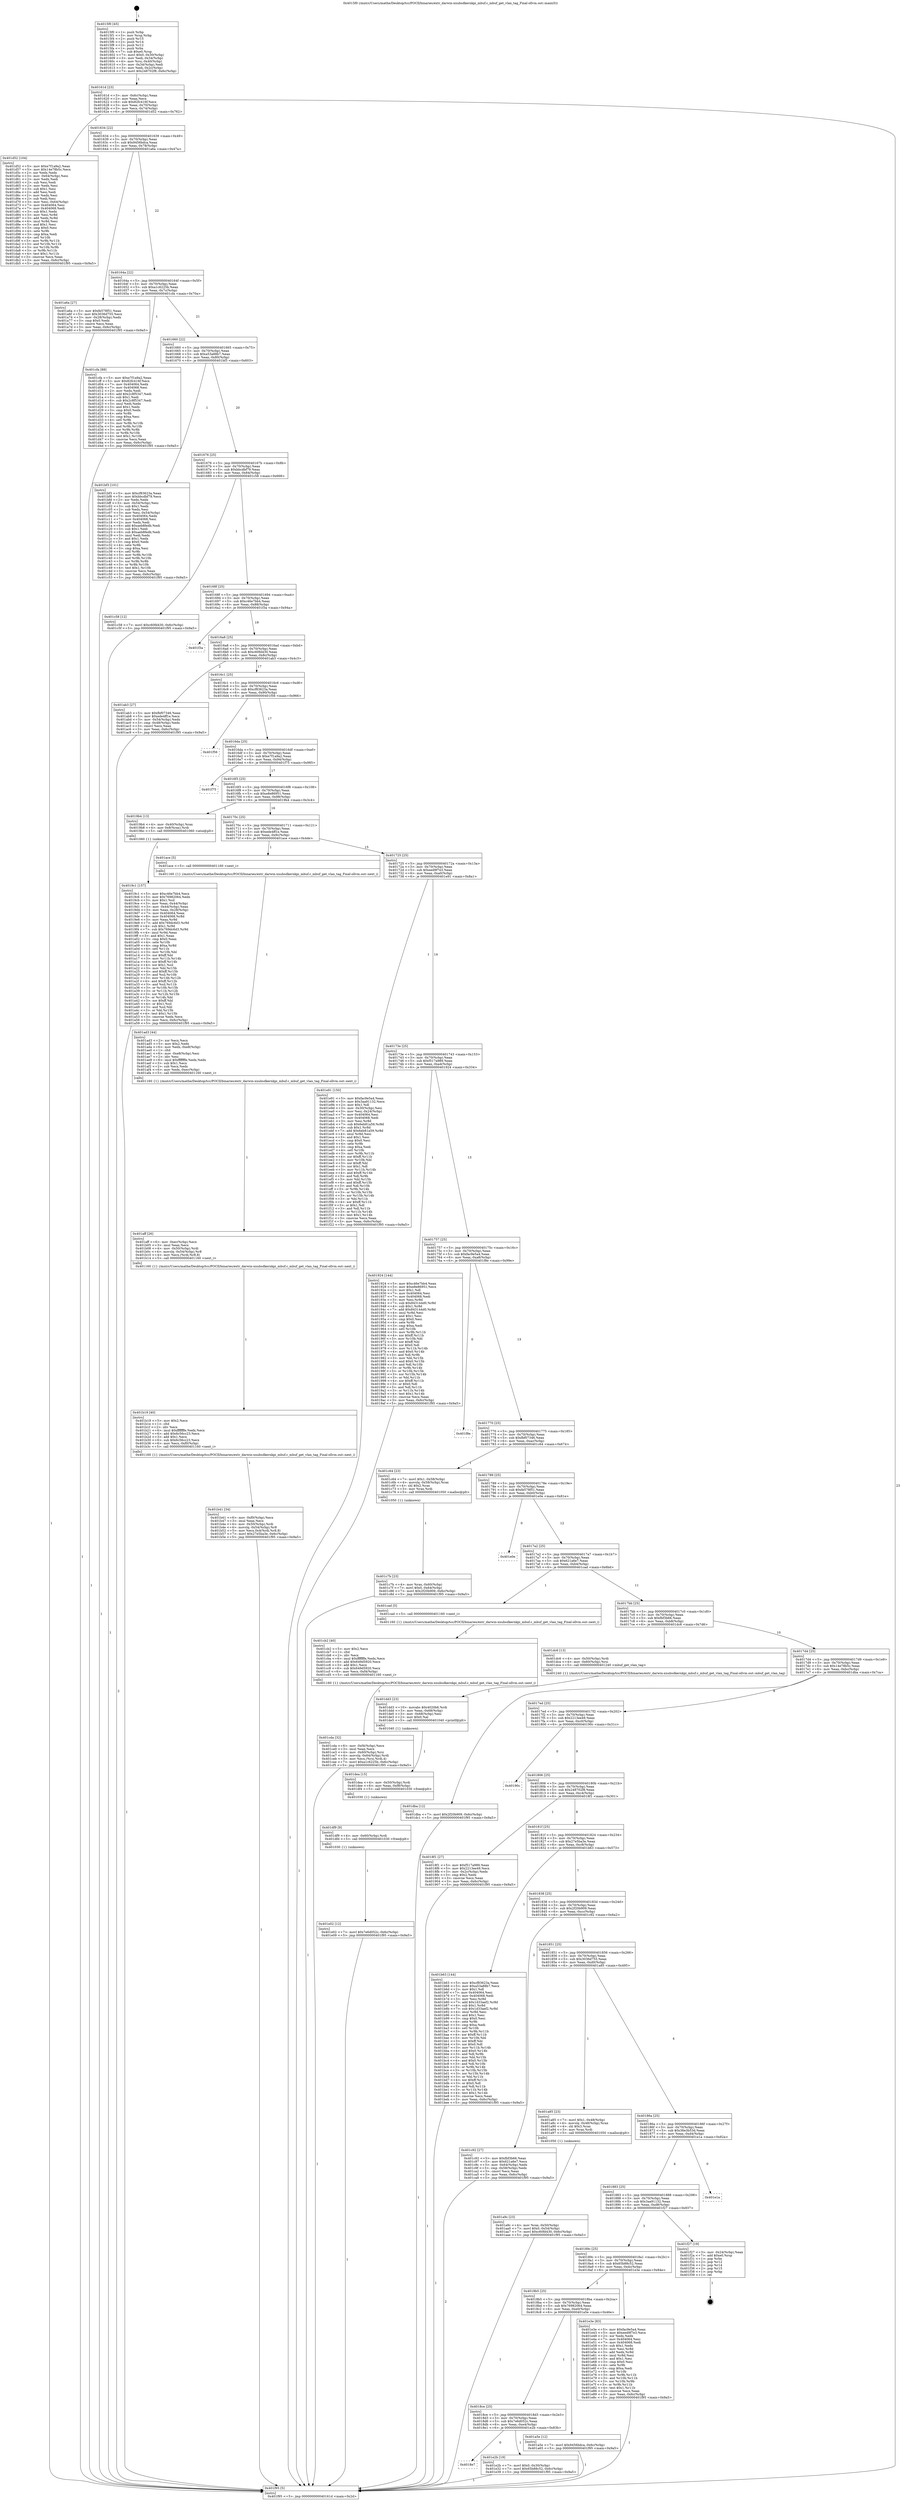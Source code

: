 digraph "0x4015f0" {
  label = "0x4015f0 (/mnt/c/Users/mathe/Desktop/tcc/POCII/binaries/extr_darwin-xnubsdkernkpi_mbuf.c_mbuf_get_vlan_tag_Final-ollvm.out::main(0))"
  labelloc = "t"
  node[shape=record]

  Entry [label="",width=0.3,height=0.3,shape=circle,fillcolor=black,style=filled]
  "0x40161d" [label="{
     0x40161d [23]\l
     | [instrs]\l
     &nbsp;&nbsp;0x40161d \<+3\>: mov -0x6c(%rbp),%eax\l
     &nbsp;&nbsp;0x401620 \<+2\>: mov %eax,%ecx\l
     &nbsp;&nbsp;0x401622 \<+6\>: sub $0x82fc416f,%ecx\l
     &nbsp;&nbsp;0x401628 \<+3\>: mov %eax,-0x70(%rbp)\l
     &nbsp;&nbsp;0x40162b \<+3\>: mov %ecx,-0x74(%rbp)\l
     &nbsp;&nbsp;0x40162e \<+6\>: je 0000000000401d52 \<main+0x762\>\l
  }"]
  "0x401d52" [label="{
     0x401d52 [104]\l
     | [instrs]\l
     &nbsp;&nbsp;0x401d52 \<+5\>: mov $0xe7f1a9a2,%eax\l
     &nbsp;&nbsp;0x401d57 \<+5\>: mov $0x14e78b5c,%ecx\l
     &nbsp;&nbsp;0x401d5c \<+2\>: xor %edx,%edx\l
     &nbsp;&nbsp;0x401d5e \<+3\>: mov -0x64(%rbp),%esi\l
     &nbsp;&nbsp;0x401d61 \<+2\>: mov %edx,%edi\l
     &nbsp;&nbsp;0x401d63 \<+2\>: sub %esi,%edi\l
     &nbsp;&nbsp;0x401d65 \<+2\>: mov %edx,%esi\l
     &nbsp;&nbsp;0x401d67 \<+3\>: sub $0x1,%esi\l
     &nbsp;&nbsp;0x401d6a \<+2\>: add %esi,%edi\l
     &nbsp;&nbsp;0x401d6c \<+2\>: mov %edx,%esi\l
     &nbsp;&nbsp;0x401d6e \<+2\>: sub %edi,%esi\l
     &nbsp;&nbsp;0x401d70 \<+3\>: mov %esi,-0x64(%rbp)\l
     &nbsp;&nbsp;0x401d73 \<+7\>: mov 0x404064,%esi\l
     &nbsp;&nbsp;0x401d7a \<+7\>: mov 0x404068,%edi\l
     &nbsp;&nbsp;0x401d81 \<+3\>: sub $0x1,%edx\l
     &nbsp;&nbsp;0x401d84 \<+3\>: mov %esi,%r8d\l
     &nbsp;&nbsp;0x401d87 \<+3\>: add %edx,%r8d\l
     &nbsp;&nbsp;0x401d8a \<+4\>: imul %r8d,%esi\l
     &nbsp;&nbsp;0x401d8e \<+3\>: and $0x1,%esi\l
     &nbsp;&nbsp;0x401d91 \<+3\>: cmp $0x0,%esi\l
     &nbsp;&nbsp;0x401d94 \<+4\>: sete %r9b\l
     &nbsp;&nbsp;0x401d98 \<+3\>: cmp $0xa,%edi\l
     &nbsp;&nbsp;0x401d9b \<+4\>: setl %r10b\l
     &nbsp;&nbsp;0x401d9f \<+3\>: mov %r9b,%r11b\l
     &nbsp;&nbsp;0x401da2 \<+3\>: and %r10b,%r11b\l
     &nbsp;&nbsp;0x401da5 \<+3\>: xor %r10b,%r9b\l
     &nbsp;&nbsp;0x401da8 \<+3\>: or %r9b,%r11b\l
     &nbsp;&nbsp;0x401dab \<+4\>: test $0x1,%r11b\l
     &nbsp;&nbsp;0x401daf \<+3\>: cmovne %ecx,%eax\l
     &nbsp;&nbsp;0x401db2 \<+3\>: mov %eax,-0x6c(%rbp)\l
     &nbsp;&nbsp;0x401db5 \<+5\>: jmp 0000000000401f95 \<main+0x9a5\>\l
  }"]
  "0x401634" [label="{
     0x401634 [22]\l
     | [instrs]\l
     &nbsp;&nbsp;0x401634 \<+5\>: jmp 0000000000401639 \<main+0x49\>\l
     &nbsp;&nbsp;0x401639 \<+3\>: mov -0x70(%rbp),%eax\l
     &nbsp;&nbsp;0x40163c \<+5\>: sub $0x9456bdca,%eax\l
     &nbsp;&nbsp;0x401641 \<+3\>: mov %eax,-0x78(%rbp)\l
     &nbsp;&nbsp;0x401644 \<+6\>: je 0000000000401a6a \<main+0x47a\>\l
  }"]
  Exit [label="",width=0.3,height=0.3,shape=circle,fillcolor=black,style=filled,peripheries=2]
  "0x401a6a" [label="{
     0x401a6a [27]\l
     | [instrs]\l
     &nbsp;&nbsp;0x401a6a \<+5\>: mov $0xfe578f51,%eax\l
     &nbsp;&nbsp;0x401a6f \<+5\>: mov $0x3036d755,%ecx\l
     &nbsp;&nbsp;0x401a74 \<+3\>: mov -0x28(%rbp),%edx\l
     &nbsp;&nbsp;0x401a77 \<+3\>: cmp $0x0,%edx\l
     &nbsp;&nbsp;0x401a7a \<+3\>: cmove %ecx,%eax\l
     &nbsp;&nbsp;0x401a7d \<+3\>: mov %eax,-0x6c(%rbp)\l
     &nbsp;&nbsp;0x401a80 \<+5\>: jmp 0000000000401f95 \<main+0x9a5\>\l
  }"]
  "0x40164a" [label="{
     0x40164a [22]\l
     | [instrs]\l
     &nbsp;&nbsp;0x40164a \<+5\>: jmp 000000000040164f \<main+0x5f\>\l
     &nbsp;&nbsp;0x40164f \<+3\>: mov -0x70(%rbp),%eax\l
     &nbsp;&nbsp;0x401652 \<+5\>: sub $0xa1c6225b,%eax\l
     &nbsp;&nbsp;0x401657 \<+3\>: mov %eax,-0x7c(%rbp)\l
     &nbsp;&nbsp;0x40165a \<+6\>: je 0000000000401cfa \<main+0x70a\>\l
  }"]
  "0x4018e7" [label="{
     0x4018e7\l
  }", style=dashed]
  "0x401cfa" [label="{
     0x401cfa [88]\l
     | [instrs]\l
     &nbsp;&nbsp;0x401cfa \<+5\>: mov $0xe7f1a9a2,%eax\l
     &nbsp;&nbsp;0x401cff \<+5\>: mov $0x82fc416f,%ecx\l
     &nbsp;&nbsp;0x401d04 \<+7\>: mov 0x404064,%edx\l
     &nbsp;&nbsp;0x401d0b \<+7\>: mov 0x404068,%esi\l
     &nbsp;&nbsp;0x401d12 \<+2\>: mov %edx,%edi\l
     &nbsp;&nbsp;0x401d14 \<+6\>: add $0x2c8f5347,%edi\l
     &nbsp;&nbsp;0x401d1a \<+3\>: sub $0x1,%edi\l
     &nbsp;&nbsp;0x401d1d \<+6\>: sub $0x2c8f5347,%edi\l
     &nbsp;&nbsp;0x401d23 \<+3\>: imul %edi,%edx\l
     &nbsp;&nbsp;0x401d26 \<+3\>: and $0x1,%edx\l
     &nbsp;&nbsp;0x401d29 \<+3\>: cmp $0x0,%edx\l
     &nbsp;&nbsp;0x401d2c \<+4\>: sete %r8b\l
     &nbsp;&nbsp;0x401d30 \<+3\>: cmp $0xa,%esi\l
     &nbsp;&nbsp;0x401d33 \<+4\>: setl %r9b\l
     &nbsp;&nbsp;0x401d37 \<+3\>: mov %r8b,%r10b\l
     &nbsp;&nbsp;0x401d3a \<+3\>: and %r9b,%r10b\l
     &nbsp;&nbsp;0x401d3d \<+3\>: xor %r9b,%r8b\l
     &nbsp;&nbsp;0x401d40 \<+3\>: or %r8b,%r10b\l
     &nbsp;&nbsp;0x401d43 \<+4\>: test $0x1,%r10b\l
     &nbsp;&nbsp;0x401d47 \<+3\>: cmovne %ecx,%eax\l
     &nbsp;&nbsp;0x401d4a \<+3\>: mov %eax,-0x6c(%rbp)\l
     &nbsp;&nbsp;0x401d4d \<+5\>: jmp 0000000000401f95 \<main+0x9a5\>\l
  }"]
  "0x401660" [label="{
     0x401660 [22]\l
     | [instrs]\l
     &nbsp;&nbsp;0x401660 \<+5\>: jmp 0000000000401665 \<main+0x75\>\l
     &nbsp;&nbsp;0x401665 \<+3\>: mov -0x70(%rbp),%eax\l
     &nbsp;&nbsp;0x401668 \<+5\>: sub $0xa53a88b7,%eax\l
     &nbsp;&nbsp;0x40166d \<+3\>: mov %eax,-0x80(%rbp)\l
     &nbsp;&nbsp;0x401670 \<+6\>: je 0000000000401bf3 \<main+0x603\>\l
  }"]
  "0x401e2b" [label="{
     0x401e2b [19]\l
     | [instrs]\l
     &nbsp;&nbsp;0x401e2b \<+7\>: movl $0x0,-0x30(%rbp)\l
     &nbsp;&nbsp;0x401e32 \<+7\>: movl $0x65b88c52,-0x6c(%rbp)\l
     &nbsp;&nbsp;0x401e39 \<+5\>: jmp 0000000000401f95 \<main+0x9a5\>\l
  }"]
  "0x401bf3" [label="{
     0x401bf3 [101]\l
     | [instrs]\l
     &nbsp;&nbsp;0x401bf3 \<+5\>: mov $0xcf83623a,%eax\l
     &nbsp;&nbsp;0x401bf8 \<+5\>: mov $0xbbcdbf79,%ecx\l
     &nbsp;&nbsp;0x401bfd \<+2\>: xor %edx,%edx\l
     &nbsp;&nbsp;0x401bff \<+3\>: mov -0x54(%rbp),%esi\l
     &nbsp;&nbsp;0x401c02 \<+3\>: sub $0x1,%edx\l
     &nbsp;&nbsp;0x401c05 \<+2\>: sub %edx,%esi\l
     &nbsp;&nbsp;0x401c07 \<+3\>: mov %esi,-0x54(%rbp)\l
     &nbsp;&nbsp;0x401c0a \<+7\>: mov 0x404064,%edx\l
     &nbsp;&nbsp;0x401c11 \<+7\>: mov 0x404068,%esi\l
     &nbsp;&nbsp;0x401c18 \<+2\>: mov %edx,%edi\l
     &nbsp;&nbsp;0x401c1a \<+6\>: add $0xaeb8fedb,%edi\l
     &nbsp;&nbsp;0x401c20 \<+3\>: sub $0x1,%edi\l
     &nbsp;&nbsp;0x401c23 \<+6\>: sub $0xaeb8fedb,%edi\l
     &nbsp;&nbsp;0x401c29 \<+3\>: imul %edi,%edx\l
     &nbsp;&nbsp;0x401c2c \<+3\>: and $0x1,%edx\l
     &nbsp;&nbsp;0x401c2f \<+3\>: cmp $0x0,%edx\l
     &nbsp;&nbsp;0x401c32 \<+4\>: sete %r8b\l
     &nbsp;&nbsp;0x401c36 \<+3\>: cmp $0xa,%esi\l
     &nbsp;&nbsp;0x401c39 \<+4\>: setl %r9b\l
     &nbsp;&nbsp;0x401c3d \<+3\>: mov %r8b,%r10b\l
     &nbsp;&nbsp;0x401c40 \<+3\>: and %r9b,%r10b\l
     &nbsp;&nbsp;0x401c43 \<+3\>: xor %r9b,%r8b\l
     &nbsp;&nbsp;0x401c46 \<+3\>: or %r8b,%r10b\l
     &nbsp;&nbsp;0x401c49 \<+4\>: test $0x1,%r10b\l
     &nbsp;&nbsp;0x401c4d \<+3\>: cmovne %ecx,%eax\l
     &nbsp;&nbsp;0x401c50 \<+3\>: mov %eax,-0x6c(%rbp)\l
     &nbsp;&nbsp;0x401c53 \<+5\>: jmp 0000000000401f95 \<main+0x9a5\>\l
  }"]
  "0x401676" [label="{
     0x401676 [25]\l
     | [instrs]\l
     &nbsp;&nbsp;0x401676 \<+5\>: jmp 000000000040167b \<main+0x8b\>\l
     &nbsp;&nbsp;0x40167b \<+3\>: mov -0x70(%rbp),%eax\l
     &nbsp;&nbsp;0x40167e \<+5\>: sub $0xbbcdbf79,%eax\l
     &nbsp;&nbsp;0x401683 \<+6\>: mov %eax,-0x84(%rbp)\l
     &nbsp;&nbsp;0x401689 \<+6\>: je 0000000000401c58 \<main+0x668\>\l
  }"]
  "0x401e02" [label="{
     0x401e02 [12]\l
     | [instrs]\l
     &nbsp;&nbsp;0x401e02 \<+7\>: movl $0x7e6d052c,-0x6c(%rbp)\l
     &nbsp;&nbsp;0x401e09 \<+5\>: jmp 0000000000401f95 \<main+0x9a5\>\l
  }"]
  "0x401c58" [label="{
     0x401c58 [12]\l
     | [instrs]\l
     &nbsp;&nbsp;0x401c58 \<+7\>: movl $0xc60fd430,-0x6c(%rbp)\l
     &nbsp;&nbsp;0x401c5f \<+5\>: jmp 0000000000401f95 \<main+0x9a5\>\l
  }"]
  "0x40168f" [label="{
     0x40168f [25]\l
     | [instrs]\l
     &nbsp;&nbsp;0x40168f \<+5\>: jmp 0000000000401694 \<main+0xa4\>\l
     &nbsp;&nbsp;0x401694 \<+3\>: mov -0x70(%rbp),%eax\l
     &nbsp;&nbsp;0x401697 \<+5\>: sub $0xc46e7bb4,%eax\l
     &nbsp;&nbsp;0x40169c \<+6\>: mov %eax,-0x88(%rbp)\l
     &nbsp;&nbsp;0x4016a2 \<+6\>: je 0000000000401f3a \<main+0x94a\>\l
  }"]
  "0x401df9" [label="{
     0x401df9 [9]\l
     | [instrs]\l
     &nbsp;&nbsp;0x401df9 \<+4\>: mov -0x60(%rbp),%rdi\l
     &nbsp;&nbsp;0x401dfd \<+5\>: call 0000000000401030 \<free@plt\>\l
     | [calls]\l
     &nbsp;&nbsp;0x401030 \{1\} (unknown)\l
  }"]
  "0x401f3a" [label="{
     0x401f3a\l
  }", style=dashed]
  "0x4016a8" [label="{
     0x4016a8 [25]\l
     | [instrs]\l
     &nbsp;&nbsp;0x4016a8 \<+5\>: jmp 00000000004016ad \<main+0xbd\>\l
     &nbsp;&nbsp;0x4016ad \<+3\>: mov -0x70(%rbp),%eax\l
     &nbsp;&nbsp;0x4016b0 \<+5\>: sub $0xc60fd430,%eax\l
     &nbsp;&nbsp;0x4016b5 \<+6\>: mov %eax,-0x8c(%rbp)\l
     &nbsp;&nbsp;0x4016bb \<+6\>: je 0000000000401ab3 \<main+0x4c3\>\l
  }"]
  "0x401dea" [label="{
     0x401dea [15]\l
     | [instrs]\l
     &nbsp;&nbsp;0x401dea \<+4\>: mov -0x50(%rbp),%rdi\l
     &nbsp;&nbsp;0x401dee \<+6\>: mov %eax,-0xf8(%rbp)\l
     &nbsp;&nbsp;0x401df4 \<+5\>: call 0000000000401030 \<free@plt\>\l
     | [calls]\l
     &nbsp;&nbsp;0x401030 \{1\} (unknown)\l
  }"]
  "0x401ab3" [label="{
     0x401ab3 [27]\l
     | [instrs]\l
     &nbsp;&nbsp;0x401ab3 \<+5\>: mov $0xfbf07346,%eax\l
     &nbsp;&nbsp;0x401ab8 \<+5\>: mov $0xede4ff1e,%ecx\l
     &nbsp;&nbsp;0x401abd \<+3\>: mov -0x54(%rbp),%edx\l
     &nbsp;&nbsp;0x401ac0 \<+3\>: cmp -0x48(%rbp),%edx\l
     &nbsp;&nbsp;0x401ac3 \<+3\>: cmovl %ecx,%eax\l
     &nbsp;&nbsp;0x401ac6 \<+3\>: mov %eax,-0x6c(%rbp)\l
     &nbsp;&nbsp;0x401ac9 \<+5\>: jmp 0000000000401f95 \<main+0x9a5\>\l
  }"]
  "0x4016c1" [label="{
     0x4016c1 [25]\l
     | [instrs]\l
     &nbsp;&nbsp;0x4016c1 \<+5\>: jmp 00000000004016c6 \<main+0xd6\>\l
     &nbsp;&nbsp;0x4016c6 \<+3\>: mov -0x70(%rbp),%eax\l
     &nbsp;&nbsp;0x4016c9 \<+5\>: sub $0xcf83623a,%eax\l
     &nbsp;&nbsp;0x4016ce \<+6\>: mov %eax,-0x90(%rbp)\l
     &nbsp;&nbsp;0x4016d4 \<+6\>: je 0000000000401f56 \<main+0x966\>\l
  }"]
  "0x401dd3" [label="{
     0x401dd3 [23]\l
     | [instrs]\l
     &nbsp;&nbsp;0x401dd3 \<+10\>: movabs $0x4020b6,%rdi\l
     &nbsp;&nbsp;0x401ddd \<+3\>: mov %eax,-0x68(%rbp)\l
     &nbsp;&nbsp;0x401de0 \<+3\>: mov -0x68(%rbp),%esi\l
     &nbsp;&nbsp;0x401de3 \<+2\>: mov $0x0,%al\l
     &nbsp;&nbsp;0x401de5 \<+5\>: call 0000000000401040 \<printf@plt\>\l
     | [calls]\l
     &nbsp;&nbsp;0x401040 \{1\} (unknown)\l
  }"]
  "0x401f56" [label="{
     0x401f56\l
  }", style=dashed]
  "0x4016da" [label="{
     0x4016da [25]\l
     | [instrs]\l
     &nbsp;&nbsp;0x4016da \<+5\>: jmp 00000000004016df \<main+0xef\>\l
     &nbsp;&nbsp;0x4016df \<+3\>: mov -0x70(%rbp),%eax\l
     &nbsp;&nbsp;0x4016e2 \<+5\>: sub $0xe7f1a9a2,%eax\l
     &nbsp;&nbsp;0x4016e7 \<+6\>: mov %eax,-0x94(%rbp)\l
     &nbsp;&nbsp;0x4016ed \<+6\>: je 0000000000401f75 \<main+0x985\>\l
  }"]
  "0x401cda" [label="{
     0x401cda [32]\l
     | [instrs]\l
     &nbsp;&nbsp;0x401cda \<+6\>: mov -0xf4(%rbp),%ecx\l
     &nbsp;&nbsp;0x401ce0 \<+3\>: imul %eax,%ecx\l
     &nbsp;&nbsp;0x401ce3 \<+4\>: mov -0x60(%rbp),%rsi\l
     &nbsp;&nbsp;0x401ce7 \<+4\>: movslq -0x64(%rbp),%rdi\l
     &nbsp;&nbsp;0x401ceb \<+3\>: mov %ecx,(%rsi,%rdi,4)\l
     &nbsp;&nbsp;0x401cee \<+7\>: movl $0xa1c6225b,-0x6c(%rbp)\l
     &nbsp;&nbsp;0x401cf5 \<+5\>: jmp 0000000000401f95 \<main+0x9a5\>\l
  }"]
  "0x401f75" [label="{
     0x401f75\l
  }", style=dashed]
  "0x4016f3" [label="{
     0x4016f3 [25]\l
     | [instrs]\l
     &nbsp;&nbsp;0x4016f3 \<+5\>: jmp 00000000004016f8 \<main+0x108\>\l
     &nbsp;&nbsp;0x4016f8 \<+3\>: mov -0x70(%rbp),%eax\l
     &nbsp;&nbsp;0x4016fb \<+5\>: sub $0xe8e86951,%eax\l
     &nbsp;&nbsp;0x401700 \<+6\>: mov %eax,-0x98(%rbp)\l
     &nbsp;&nbsp;0x401706 \<+6\>: je 00000000004019b4 \<main+0x3c4\>\l
  }"]
  "0x401cb2" [label="{
     0x401cb2 [40]\l
     | [instrs]\l
     &nbsp;&nbsp;0x401cb2 \<+5\>: mov $0x2,%ecx\l
     &nbsp;&nbsp;0x401cb7 \<+1\>: cltd\l
     &nbsp;&nbsp;0x401cb8 \<+2\>: idiv %ecx\l
     &nbsp;&nbsp;0x401cba \<+6\>: imul $0xfffffffe,%edx,%ecx\l
     &nbsp;&nbsp;0x401cc0 \<+6\>: add $0x649d5920,%ecx\l
     &nbsp;&nbsp;0x401cc6 \<+3\>: add $0x1,%ecx\l
     &nbsp;&nbsp;0x401cc9 \<+6\>: sub $0x649d5920,%ecx\l
     &nbsp;&nbsp;0x401ccf \<+6\>: mov %ecx,-0xf4(%rbp)\l
     &nbsp;&nbsp;0x401cd5 \<+5\>: call 0000000000401160 \<next_i\>\l
     | [calls]\l
     &nbsp;&nbsp;0x401160 \{1\} (/mnt/c/Users/mathe/Desktop/tcc/POCII/binaries/extr_darwin-xnubsdkernkpi_mbuf.c_mbuf_get_vlan_tag_Final-ollvm.out::next_i)\l
  }"]
  "0x4019b4" [label="{
     0x4019b4 [13]\l
     | [instrs]\l
     &nbsp;&nbsp;0x4019b4 \<+4\>: mov -0x40(%rbp),%rax\l
     &nbsp;&nbsp;0x4019b8 \<+4\>: mov 0x8(%rax),%rdi\l
     &nbsp;&nbsp;0x4019bc \<+5\>: call 0000000000401060 \<atoi@plt\>\l
     | [calls]\l
     &nbsp;&nbsp;0x401060 \{1\} (unknown)\l
  }"]
  "0x40170c" [label="{
     0x40170c [25]\l
     | [instrs]\l
     &nbsp;&nbsp;0x40170c \<+5\>: jmp 0000000000401711 \<main+0x121\>\l
     &nbsp;&nbsp;0x401711 \<+3\>: mov -0x70(%rbp),%eax\l
     &nbsp;&nbsp;0x401714 \<+5\>: sub $0xede4ff1e,%eax\l
     &nbsp;&nbsp;0x401719 \<+6\>: mov %eax,-0x9c(%rbp)\l
     &nbsp;&nbsp;0x40171f \<+6\>: je 0000000000401ace \<main+0x4de\>\l
  }"]
  "0x401c7b" [label="{
     0x401c7b [23]\l
     | [instrs]\l
     &nbsp;&nbsp;0x401c7b \<+4\>: mov %rax,-0x60(%rbp)\l
     &nbsp;&nbsp;0x401c7f \<+7\>: movl $0x0,-0x64(%rbp)\l
     &nbsp;&nbsp;0x401c86 \<+7\>: movl $0x2f20b909,-0x6c(%rbp)\l
     &nbsp;&nbsp;0x401c8d \<+5\>: jmp 0000000000401f95 \<main+0x9a5\>\l
  }"]
  "0x401ace" [label="{
     0x401ace [5]\l
     | [instrs]\l
     &nbsp;&nbsp;0x401ace \<+5\>: call 0000000000401160 \<next_i\>\l
     | [calls]\l
     &nbsp;&nbsp;0x401160 \{1\} (/mnt/c/Users/mathe/Desktop/tcc/POCII/binaries/extr_darwin-xnubsdkernkpi_mbuf.c_mbuf_get_vlan_tag_Final-ollvm.out::next_i)\l
  }"]
  "0x401725" [label="{
     0x401725 [25]\l
     | [instrs]\l
     &nbsp;&nbsp;0x401725 \<+5\>: jmp 000000000040172a \<main+0x13a\>\l
     &nbsp;&nbsp;0x40172a \<+3\>: mov -0x70(%rbp),%eax\l
     &nbsp;&nbsp;0x40172d \<+5\>: sub $0xeed9f7e3,%eax\l
     &nbsp;&nbsp;0x401732 \<+6\>: mov %eax,-0xa0(%rbp)\l
     &nbsp;&nbsp;0x401738 \<+6\>: je 0000000000401e91 \<main+0x8a1\>\l
  }"]
  "0x401b41" [label="{
     0x401b41 [34]\l
     | [instrs]\l
     &nbsp;&nbsp;0x401b41 \<+6\>: mov -0xf0(%rbp),%ecx\l
     &nbsp;&nbsp;0x401b47 \<+3\>: imul %eax,%ecx\l
     &nbsp;&nbsp;0x401b4a \<+4\>: mov -0x50(%rbp),%rdi\l
     &nbsp;&nbsp;0x401b4e \<+4\>: movslq -0x54(%rbp),%r8\l
     &nbsp;&nbsp;0x401b52 \<+5\>: mov %ecx,0x4(%rdi,%r8,8)\l
     &nbsp;&nbsp;0x401b57 \<+7\>: movl $0x27e5ba3e,-0x6c(%rbp)\l
     &nbsp;&nbsp;0x401b5e \<+5\>: jmp 0000000000401f95 \<main+0x9a5\>\l
  }"]
  "0x401e91" [label="{
     0x401e91 [150]\l
     | [instrs]\l
     &nbsp;&nbsp;0x401e91 \<+5\>: mov $0xfac9e5a4,%eax\l
     &nbsp;&nbsp;0x401e96 \<+5\>: mov $0x3aa91132,%ecx\l
     &nbsp;&nbsp;0x401e9b \<+2\>: mov $0x1,%dl\l
     &nbsp;&nbsp;0x401e9d \<+3\>: mov -0x30(%rbp),%esi\l
     &nbsp;&nbsp;0x401ea0 \<+3\>: mov %esi,-0x24(%rbp)\l
     &nbsp;&nbsp;0x401ea3 \<+7\>: mov 0x404064,%esi\l
     &nbsp;&nbsp;0x401eaa \<+7\>: mov 0x404068,%edi\l
     &nbsp;&nbsp;0x401eb1 \<+3\>: mov %esi,%r8d\l
     &nbsp;&nbsp;0x401eb4 \<+7\>: sub $0x6eb81a59,%r8d\l
     &nbsp;&nbsp;0x401ebb \<+4\>: sub $0x1,%r8d\l
     &nbsp;&nbsp;0x401ebf \<+7\>: add $0x6eb81a59,%r8d\l
     &nbsp;&nbsp;0x401ec6 \<+4\>: imul %r8d,%esi\l
     &nbsp;&nbsp;0x401eca \<+3\>: and $0x1,%esi\l
     &nbsp;&nbsp;0x401ecd \<+3\>: cmp $0x0,%esi\l
     &nbsp;&nbsp;0x401ed0 \<+4\>: sete %r9b\l
     &nbsp;&nbsp;0x401ed4 \<+3\>: cmp $0xa,%edi\l
     &nbsp;&nbsp;0x401ed7 \<+4\>: setl %r10b\l
     &nbsp;&nbsp;0x401edb \<+3\>: mov %r9b,%r11b\l
     &nbsp;&nbsp;0x401ede \<+4\>: xor $0xff,%r11b\l
     &nbsp;&nbsp;0x401ee2 \<+3\>: mov %r10b,%bl\l
     &nbsp;&nbsp;0x401ee5 \<+3\>: xor $0xff,%bl\l
     &nbsp;&nbsp;0x401ee8 \<+3\>: xor $0x1,%dl\l
     &nbsp;&nbsp;0x401eeb \<+3\>: mov %r11b,%r14b\l
     &nbsp;&nbsp;0x401eee \<+4\>: and $0xff,%r14b\l
     &nbsp;&nbsp;0x401ef2 \<+3\>: and %dl,%r9b\l
     &nbsp;&nbsp;0x401ef5 \<+3\>: mov %bl,%r15b\l
     &nbsp;&nbsp;0x401ef8 \<+4\>: and $0xff,%r15b\l
     &nbsp;&nbsp;0x401efc \<+3\>: and %dl,%r10b\l
     &nbsp;&nbsp;0x401eff \<+3\>: or %r9b,%r14b\l
     &nbsp;&nbsp;0x401f02 \<+3\>: or %r10b,%r15b\l
     &nbsp;&nbsp;0x401f05 \<+3\>: xor %r15b,%r14b\l
     &nbsp;&nbsp;0x401f08 \<+3\>: or %bl,%r11b\l
     &nbsp;&nbsp;0x401f0b \<+4\>: xor $0xff,%r11b\l
     &nbsp;&nbsp;0x401f0f \<+3\>: or $0x1,%dl\l
     &nbsp;&nbsp;0x401f12 \<+3\>: and %dl,%r11b\l
     &nbsp;&nbsp;0x401f15 \<+3\>: or %r11b,%r14b\l
     &nbsp;&nbsp;0x401f18 \<+4\>: test $0x1,%r14b\l
     &nbsp;&nbsp;0x401f1c \<+3\>: cmovne %ecx,%eax\l
     &nbsp;&nbsp;0x401f1f \<+3\>: mov %eax,-0x6c(%rbp)\l
     &nbsp;&nbsp;0x401f22 \<+5\>: jmp 0000000000401f95 \<main+0x9a5\>\l
  }"]
  "0x40173e" [label="{
     0x40173e [25]\l
     | [instrs]\l
     &nbsp;&nbsp;0x40173e \<+5\>: jmp 0000000000401743 \<main+0x153\>\l
     &nbsp;&nbsp;0x401743 \<+3\>: mov -0x70(%rbp),%eax\l
     &nbsp;&nbsp;0x401746 \<+5\>: sub $0xf517a989,%eax\l
     &nbsp;&nbsp;0x40174b \<+6\>: mov %eax,-0xa4(%rbp)\l
     &nbsp;&nbsp;0x401751 \<+6\>: je 0000000000401924 \<main+0x334\>\l
  }"]
  "0x401b19" [label="{
     0x401b19 [40]\l
     | [instrs]\l
     &nbsp;&nbsp;0x401b19 \<+5\>: mov $0x2,%ecx\l
     &nbsp;&nbsp;0x401b1e \<+1\>: cltd\l
     &nbsp;&nbsp;0x401b1f \<+2\>: idiv %ecx\l
     &nbsp;&nbsp;0x401b21 \<+6\>: imul $0xfffffffe,%edx,%ecx\l
     &nbsp;&nbsp;0x401b27 \<+6\>: add $0x6c56cc23,%ecx\l
     &nbsp;&nbsp;0x401b2d \<+3\>: add $0x1,%ecx\l
     &nbsp;&nbsp;0x401b30 \<+6\>: sub $0x6c56cc23,%ecx\l
     &nbsp;&nbsp;0x401b36 \<+6\>: mov %ecx,-0xf0(%rbp)\l
     &nbsp;&nbsp;0x401b3c \<+5\>: call 0000000000401160 \<next_i\>\l
     | [calls]\l
     &nbsp;&nbsp;0x401160 \{1\} (/mnt/c/Users/mathe/Desktop/tcc/POCII/binaries/extr_darwin-xnubsdkernkpi_mbuf.c_mbuf_get_vlan_tag_Final-ollvm.out::next_i)\l
  }"]
  "0x401924" [label="{
     0x401924 [144]\l
     | [instrs]\l
     &nbsp;&nbsp;0x401924 \<+5\>: mov $0xc46e7bb4,%eax\l
     &nbsp;&nbsp;0x401929 \<+5\>: mov $0xe8e86951,%ecx\l
     &nbsp;&nbsp;0x40192e \<+2\>: mov $0x1,%dl\l
     &nbsp;&nbsp;0x401930 \<+7\>: mov 0x404064,%esi\l
     &nbsp;&nbsp;0x401937 \<+7\>: mov 0x404068,%edi\l
     &nbsp;&nbsp;0x40193e \<+3\>: mov %esi,%r8d\l
     &nbsp;&nbsp;0x401941 \<+7\>: sub $0x843144d0,%r8d\l
     &nbsp;&nbsp;0x401948 \<+4\>: sub $0x1,%r8d\l
     &nbsp;&nbsp;0x40194c \<+7\>: add $0x843144d0,%r8d\l
     &nbsp;&nbsp;0x401953 \<+4\>: imul %r8d,%esi\l
     &nbsp;&nbsp;0x401957 \<+3\>: and $0x1,%esi\l
     &nbsp;&nbsp;0x40195a \<+3\>: cmp $0x0,%esi\l
     &nbsp;&nbsp;0x40195d \<+4\>: sete %r9b\l
     &nbsp;&nbsp;0x401961 \<+3\>: cmp $0xa,%edi\l
     &nbsp;&nbsp;0x401964 \<+4\>: setl %r10b\l
     &nbsp;&nbsp;0x401968 \<+3\>: mov %r9b,%r11b\l
     &nbsp;&nbsp;0x40196b \<+4\>: xor $0xff,%r11b\l
     &nbsp;&nbsp;0x40196f \<+3\>: mov %r10b,%bl\l
     &nbsp;&nbsp;0x401972 \<+3\>: xor $0xff,%bl\l
     &nbsp;&nbsp;0x401975 \<+3\>: xor $0x0,%dl\l
     &nbsp;&nbsp;0x401978 \<+3\>: mov %r11b,%r14b\l
     &nbsp;&nbsp;0x40197b \<+4\>: and $0x0,%r14b\l
     &nbsp;&nbsp;0x40197f \<+3\>: and %dl,%r9b\l
     &nbsp;&nbsp;0x401982 \<+3\>: mov %bl,%r15b\l
     &nbsp;&nbsp;0x401985 \<+4\>: and $0x0,%r15b\l
     &nbsp;&nbsp;0x401989 \<+3\>: and %dl,%r10b\l
     &nbsp;&nbsp;0x40198c \<+3\>: or %r9b,%r14b\l
     &nbsp;&nbsp;0x40198f \<+3\>: or %r10b,%r15b\l
     &nbsp;&nbsp;0x401992 \<+3\>: xor %r15b,%r14b\l
     &nbsp;&nbsp;0x401995 \<+3\>: or %bl,%r11b\l
     &nbsp;&nbsp;0x401998 \<+4\>: xor $0xff,%r11b\l
     &nbsp;&nbsp;0x40199c \<+3\>: or $0x0,%dl\l
     &nbsp;&nbsp;0x40199f \<+3\>: and %dl,%r11b\l
     &nbsp;&nbsp;0x4019a2 \<+3\>: or %r11b,%r14b\l
     &nbsp;&nbsp;0x4019a5 \<+4\>: test $0x1,%r14b\l
     &nbsp;&nbsp;0x4019a9 \<+3\>: cmovne %ecx,%eax\l
     &nbsp;&nbsp;0x4019ac \<+3\>: mov %eax,-0x6c(%rbp)\l
     &nbsp;&nbsp;0x4019af \<+5\>: jmp 0000000000401f95 \<main+0x9a5\>\l
  }"]
  "0x401757" [label="{
     0x401757 [25]\l
     | [instrs]\l
     &nbsp;&nbsp;0x401757 \<+5\>: jmp 000000000040175c \<main+0x16c\>\l
     &nbsp;&nbsp;0x40175c \<+3\>: mov -0x70(%rbp),%eax\l
     &nbsp;&nbsp;0x40175f \<+5\>: sub $0xfac9e5a4,%eax\l
     &nbsp;&nbsp;0x401764 \<+6\>: mov %eax,-0xa8(%rbp)\l
     &nbsp;&nbsp;0x40176a \<+6\>: je 0000000000401f8e \<main+0x99e\>\l
  }"]
  "0x401aff" [label="{
     0x401aff [26]\l
     | [instrs]\l
     &nbsp;&nbsp;0x401aff \<+6\>: mov -0xec(%rbp),%ecx\l
     &nbsp;&nbsp;0x401b05 \<+3\>: imul %eax,%ecx\l
     &nbsp;&nbsp;0x401b08 \<+4\>: mov -0x50(%rbp),%rdi\l
     &nbsp;&nbsp;0x401b0c \<+4\>: movslq -0x54(%rbp),%r8\l
     &nbsp;&nbsp;0x401b10 \<+4\>: mov %ecx,(%rdi,%r8,8)\l
     &nbsp;&nbsp;0x401b14 \<+5\>: call 0000000000401160 \<next_i\>\l
     | [calls]\l
     &nbsp;&nbsp;0x401160 \{1\} (/mnt/c/Users/mathe/Desktop/tcc/POCII/binaries/extr_darwin-xnubsdkernkpi_mbuf.c_mbuf_get_vlan_tag_Final-ollvm.out::next_i)\l
  }"]
  "0x401f8e" [label="{
     0x401f8e\l
  }", style=dashed]
  "0x401770" [label="{
     0x401770 [25]\l
     | [instrs]\l
     &nbsp;&nbsp;0x401770 \<+5\>: jmp 0000000000401775 \<main+0x185\>\l
     &nbsp;&nbsp;0x401775 \<+3\>: mov -0x70(%rbp),%eax\l
     &nbsp;&nbsp;0x401778 \<+5\>: sub $0xfbf07346,%eax\l
     &nbsp;&nbsp;0x40177d \<+6\>: mov %eax,-0xac(%rbp)\l
     &nbsp;&nbsp;0x401783 \<+6\>: je 0000000000401c64 \<main+0x674\>\l
  }"]
  "0x401ad3" [label="{
     0x401ad3 [44]\l
     | [instrs]\l
     &nbsp;&nbsp;0x401ad3 \<+2\>: xor %ecx,%ecx\l
     &nbsp;&nbsp;0x401ad5 \<+5\>: mov $0x2,%edx\l
     &nbsp;&nbsp;0x401ada \<+6\>: mov %edx,-0xe8(%rbp)\l
     &nbsp;&nbsp;0x401ae0 \<+1\>: cltd\l
     &nbsp;&nbsp;0x401ae1 \<+6\>: mov -0xe8(%rbp),%esi\l
     &nbsp;&nbsp;0x401ae7 \<+2\>: idiv %esi\l
     &nbsp;&nbsp;0x401ae9 \<+6\>: imul $0xfffffffe,%edx,%edx\l
     &nbsp;&nbsp;0x401aef \<+3\>: sub $0x1,%ecx\l
     &nbsp;&nbsp;0x401af2 \<+2\>: sub %ecx,%edx\l
     &nbsp;&nbsp;0x401af4 \<+6\>: mov %edx,-0xec(%rbp)\l
     &nbsp;&nbsp;0x401afa \<+5\>: call 0000000000401160 \<next_i\>\l
     | [calls]\l
     &nbsp;&nbsp;0x401160 \{1\} (/mnt/c/Users/mathe/Desktop/tcc/POCII/binaries/extr_darwin-xnubsdkernkpi_mbuf.c_mbuf_get_vlan_tag_Final-ollvm.out::next_i)\l
  }"]
  "0x401c64" [label="{
     0x401c64 [23]\l
     | [instrs]\l
     &nbsp;&nbsp;0x401c64 \<+7\>: movl $0x1,-0x58(%rbp)\l
     &nbsp;&nbsp;0x401c6b \<+4\>: movslq -0x58(%rbp),%rax\l
     &nbsp;&nbsp;0x401c6f \<+4\>: shl $0x2,%rax\l
     &nbsp;&nbsp;0x401c73 \<+3\>: mov %rax,%rdi\l
     &nbsp;&nbsp;0x401c76 \<+5\>: call 0000000000401050 \<malloc@plt\>\l
     | [calls]\l
     &nbsp;&nbsp;0x401050 \{1\} (unknown)\l
  }"]
  "0x401789" [label="{
     0x401789 [25]\l
     | [instrs]\l
     &nbsp;&nbsp;0x401789 \<+5\>: jmp 000000000040178e \<main+0x19e\>\l
     &nbsp;&nbsp;0x40178e \<+3\>: mov -0x70(%rbp),%eax\l
     &nbsp;&nbsp;0x401791 \<+5\>: sub $0xfe578f51,%eax\l
     &nbsp;&nbsp;0x401796 \<+6\>: mov %eax,-0xb0(%rbp)\l
     &nbsp;&nbsp;0x40179c \<+6\>: je 0000000000401e0e \<main+0x81e\>\l
  }"]
  "0x401a9c" [label="{
     0x401a9c [23]\l
     | [instrs]\l
     &nbsp;&nbsp;0x401a9c \<+4\>: mov %rax,-0x50(%rbp)\l
     &nbsp;&nbsp;0x401aa0 \<+7\>: movl $0x0,-0x54(%rbp)\l
     &nbsp;&nbsp;0x401aa7 \<+7\>: movl $0xc60fd430,-0x6c(%rbp)\l
     &nbsp;&nbsp;0x401aae \<+5\>: jmp 0000000000401f95 \<main+0x9a5\>\l
  }"]
  "0x401e0e" [label="{
     0x401e0e\l
  }", style=dashed]
  "0x4017a2" [label="{
     0x4017a2 [25]\l
     | [instrs]\l
     &nbsp;&nbsp;0x4017a2 \<+5\>: jmp 00000000004017a7 \<main+0x1b7\>\l
     &nbsp;&nbsp;0x4017a7 \<+3\>: mov -0x70(%rbp),%eax\l
     &nbsp;&nbsp;0x4017aa \<+5\>: sub $0x621a6e7,%eax\l
     &nbsp;&nbsp;0x4017af \<+6\>: mov %eax,-0xb4(%rbp)\l
     &nbsp;&nbsp;0x4017b5 \<+6\>: je 0000000000401cad \<main+0x6bd\>\l
  }"]
  "0x4018ce" [label="{
     0x4018ce [25]\l
     | [instrs]\l
     &nbsp;&nbsp;0x4018ce \<+5\>: jmp 00000000004018d3 \<main+0x2e3\>\l
     &nbsp;&nbsp;0x4018d3 \<+3\>: mov -0x70(%rbp),%eax\l
     &nbsp;&nbsp;0x4018d6 \<+5\>: sub $0x7e6d052c,%eax\l
     &nbsp;&nbsp;0x4018db \<+6\>: mov %eax,-0xe4(%rbp)\l
     &nbsp;&nbsp;0x4018e1 \<+6\>: je 0000000000401e2b \<main+0x83b\>\l
  }"]
  "0x401cad" [label="{
     0x401cad [5]\l
     | [instrs]\l
     &nbsp;&nbsp;0x401cad \<+5\>: call 0000000000401160 \<next_i\>\l
     | [calls]\l
     &nbsp;&nbsp;0x401160 \{1\} (/mnt/c/Users/mathe/Desktop/tcc/POCII/binaries/extr_darwin-xnubsdkernkpi_mbuf.c_mbuf_get_vlan_tag_Final-ollvm.out::next_i)\l
  }"]
  "0x4017bb" [label="{
     0x4017bb [25]\l
     | [instrs]\l
     &nbsp;&nbsp;0x4017bb \<+5\>: jmp 00000000004017c0 \<main+0x1d0\>\l
     &nbsp;&nbsp;0x4017c0 \<+3\>: mov -0x70(%rbp),%eax\l
     &nbsp;&nbsp;0x4017c3 \<+5\>: sub $0xfbf3b66,%eax\l
     &nbsp;&nbsp;0x4017c8 \<+6\>: mov %eax,-0xb8(%rbp)\l
     &nbsp;&nbsp;0x4017ce \<+6\>: je 0000000000401dc6 \<main+0x7d6\>\l
  }"]
  "0x401a5e" [label="{
     0x401a5e [12]\l
     | [instrs]\l
     &nbsp;&nbsp;0x401a5e \<+7\>: movl $0x9456bdca,-0x6c(%rbp)\l
     &nbsp;&nbsp;0x401a65 \<+5\>: jmp 0000000000401f95 \<main+0x9a5\>\l
  }"]
  "0x401dc6" [label="{
     0x401dc6 [13]\l
     | [instrs]\l
     &nbsp;&nbsp;0x401dc6 \<+4\>: mov -0x50(%rbp),%rdi\l
     &nbsp;&nbsp;0x401dca \<+4\>: mov -0x60(%rbp),%rsi\l
     &nbsp;&nbsp;0x401dce \<+5\>: call 0000000000401240 \<mbuf_get_vlan_tag\>\l
     | [calls]\l
     &nbsp;&nbsp;0x401240 \{1\} (/mnt/c/Users/mathe/Desktop/tcc/POCII/binaries/extr_darwin-xnubsdkernkpi_mbuf.c_mbuf_get_vlan_tag_Final-ollvm.out::mbuf_get_vlan_tag)\l
  }"]
  "0x4017d4" [label="{
     0x4017d4 [25]\l
     | [instrs]\l
     &nbsp;&nbsp;0x4017d4 \<+5\>: jmp 00000000004017d9 \<main+0x1e9\>\l
     &nbsp;&nbsp;0x4017d9 \<+3\>: mov -0x70(%rbp),%eax\l
     &nbsp;&nbsp;0x4017dc \<+5\>: sub $0x14e78b5c,%eax\l
     &nbsp;&nbsp;0x4017e1 \<+6\>: mov %eax,-0xbc(%rbp)\l
     &nbsp;&nbsp;0x4017e7 \<+6\>: je 0000000000401dba \<main+0x7ca\>\l
  }"]
  "0x4018b5" [label="{
     0x4018b5 [25]\l
     | [instrs]\l
     &nbsp;&nbsp;0x4018b5 \<+5\>: jmp 00000000004018ba \<main+0x2ca\>\l
     &nbsp;&nbsp;0x4018ba \<+3\>: mov -0x70(%rbp),%eax\l
     &nbsp;&nbsp;0x4018bd \<+5\>: sub $0x76982064,%eax\l
     &nbsp;&nbsp;0x4018c2 \<+6\>: mov %eax,-0xe0(%rbp)\l
     &nbsp;&nbsp;0x4018c8 \<+6\>: je 0000000000401a5e \<main+0x46e\>\l
  }"]
  "0x401dba" [label="{
     0x401dba [12]\l
     | [instrs]\l
     &nbsp;&nbsp;0x401dba \<+7\>: movl $0x2f20b909,-0x6c(%rbp)\l
     &nbsp;&nbsp;0x401dc1 \<+5\>: jmp 0000000000401f95 \<main+0x9a5\>\l
  }"]
  "0x4017ed" [label="{
     0x4017ed [25]\l
     | [instrs]\l
     &nbsp;&nbsp;0x4017ed \<+5\>: jmp 00000000004017f2 \<main+0x202\>\l
     &nbsp;&nbsp;0x4017f2 \<+3\>: mov -0x70(%rbp),%eax\l
     &nbsp;&nbsp;0x4017f5 \<+5\>: sub $0x2213ee49,%eax\l
     &nbsp;&nbsp;0x4017fa \<+6\>: mov %eax,-0xc0(%rbp)\l
     &nbsp;&nbsp;0x401800 \<+6\>: je 000000000040190c \<main+0x31c\>\l
  }"]
  "0x401e3e" [label="{
     0x401e3e [83]\l
     | [instrs]\l
     &nbsp;&nbsp;0x401e3e \<+5\>: mov $0xfac9e5a4,%eax\l
     &nbsp;&nbsp;0x401e43 \<+5\>: mov $0xeed9f7e3,%ecx\l
     &nbsp;&nbsp;0x401e48 \<+2\>: xor %edx,%edx\l
     &nbsp;&nbsp;0x401e4a \<+7\>: mov 0x404064,%esi\l
     &nbsp;&nbsp;0x401e51 \<+7\>: mov 0x404068,%edi\l
     &nbsp;&nbsp;0x401e58 \<+3\>: sub $0x1,%edx\l
     &nbsp;&nbsp;0x401e5b \<+3\>: mov %esi,%r8d\l
     &nbsp;&nbsp;0x401e5e \<+3\>: add %edx,%r8d\l
     &nbsp;&nbsp;0x401e61 \<+4\>: imul %r8d,%esi\l
     &nbsp;&nbsp;0x401e65 \<+3\>: and $0x1,%esi\l
     &nbsp;&nbsp;0x401e68 \<+3\>: cmp $0x0,%esi\l
     &nbsp;&nbsp;0x401e6b \<+4\>: sete %r9b\l
     &nbsp;&nbsp;0x401e6f \<+3\>: cmp $0xa,%edi\l
     &nbsp;&nbsp;0x401e72 \<+4\>: setl %r10b\l
     &nbsp;&nbsp;0x401e76 \<+3\>: mov %r9b,%r11b\l
     &nbsp;&nbsp;0x401e79 \<+3\>: and %r10b,%r11b\l
     &nbsp;&nbsp;0x401e7c \<+3\>: xor %r10b,%r9b\l
     &nbsp;&nbsp;0x401e7f \<+3\>: or %r9b,%r11b\l
     &nbsp;&nbsp;0x401e82 \<+4\>: test $0x1,%r11b\l
     &nbsp;&nbsp;0x401e86 \<+3\>: cmovne %ecx,%eax\l
     &nbsp;&nbsp;0x401e89 \<+3\>: mov %eax,-0x6c(%rbp)\l
     &nbsp;&nbsp;0x401e8c \<+5\>: jmp 0000000000401f95 \<main+0x9a5\>\l
  }"]
  "0x40190c" [label="{
     0x40190c\l
  }", style=dashed]
  "0x401806" [label="{
     0x401806 [25]\l
     | [instrs]\l
     &nbsp;&nbsp;0x401806 \<+5\>: jmp 000000000040180b \<main+0x21b\>\l
     &nbsp;&nbsp;0x40180b \<+3\>: mov -0x70(%rbp),%eax\l
     &nbsp;&nbsp;0x40180e \<+5\>: sub $0x248702f8,%eax\l
     &nbsp;&nbsp;0x401813 \<+6\>: mov %eax,-0xc4(%rbp)\l
     &nbsp;&nbsp;0x401819 \<+6\>: je 00000000004018f1 \<main+0x301\>\l
  }"]
  "0x40189c" [label="{
     0x40189c [25]\l
     | [instrs]\l
     &nbsp;&nbsp;0x40189c \<+5\>: jmp 00000000004018a1 \<main+0x2b1\>\l
     &nbsp;&nbsp;0x4018a1 \<+3\>: mov -0x70(%rbp),%eax\l
     &nbsp;&nbsp;0x4018a4 \<+5\>: sub $0x65b88c52,%eax\l
     &nbsp;&nbsp;0x4018a9 \<+6\>: mov %eax,-0xdc(%rbp)\l
     &nbsp;&nbsp;0x4018af \<+6\>: je 0000000000401e3e \<main+0x84e\>\l
  }"]
  "0x4018f1" [label="{
     0x4018f1 [27]\l
     | [instrs]\l
     &nbsp;&nbsp;0x4018f1 \<+5\>: mov $0xf517a989,%eax\l
     &nbsp;&nbsp;0x4018f6 \<+5\>: mov $0x2213ee49,%ecx\l
     &nbsp;&nbsp;0x4018fb \<+3\>: mov -0x2c(%rbp),%edx\l
     &nbsp;&nbsp;0x4018fe \<+3\>: cmp $0x2,%edx\l
     &nbsp;&nbsp;0x401901 \<+3\>: cmovne %ecx,%eax\l
     &nbsp;&nbsp;0x401904 \<+3\>: mov %eax,-0x6c(%rbp)\l
     &nbsp;&nbsp;0x401907 \<+5\>: jmp 0000000000401f95 \<main+0x9a5\>\l
  }"]
  "0x40181f" [label="{
     0x40181f [25]\l
     | [instrs]\l
     &nbsp;&nbsp;0x40181f \<+5\>: jmp 0000000000401824 \<main+0x234\>\l
     &nbsp;&nbsp;0x401824 \<+3\>: mov -0x70(%rbp),%eax\l
     &nbsp;&nbsp;0x401827 \<+5\>: sub $0x27e5ba3e,%eax\l
     &nbsp;&nbsp;0x40182c \<+6\>: mov %eax,-0xc8(%rbp)\l
     &nbsp;&nbsp;0x401832 \<+6\>: je 0000000000401b63 \<main+0x573\>\l
  }"]
  "0x401f95" [label="{
     0x401f95 [5]\l
     | [instrs]\l
     &nbsp;&nbsp;0x401f95 \<+5\>: jmp 000000000040161d \<main+0x2d\>\l
  }"]
  "0x4015f0" [label="{
     0x4015f0 [45]\l
     | [instrs]\l
     &nbsp;&nbsp;0x4015f0 \<+1\>: push %rbp\l
     &nbsp;&nbsp;0x4015f1 \<+3\>: mov %rsp,%rbp\l
     &nbsp;&nbsp;0x4015f4 \<+2\>: push %r15\l
     &nbsp;&nbsp;0x4015f6 \<+2\>: push %r14\l
     &nbsp;&nbsp;0x4015f8 \<+2\>: push %r12\l
     &nbsp;&nbsp;0x4015fa \<+1\>: push %rbx\l
     &nbsp;&nbsp;0x4015fb \<+7\>: sub $0xe0,%rsp\l
     &nbsp;&nbsp;0x401602 \<+7\>: movl $0x0,-0x30(%rbp)\l
     &nbsp;&nbsp;0x401609 \<+3\>: mov %edi,-0x34(%rbp)\l
     &nbsp;&nbsp;0x40160c \<+4\>: mov %rsi,-0x40(%rbp)\l
     &nbsp;&nbsp;0x401610 \<+3\>: mov -0x34(%rbp),%edi\l
     &nbsp;&nbsp;0x401613 \<+3\>: mov %edi,-0x2c(%rbp)\l
     &nbsp;&nbsp;0x401616 \<+7\>: movl $0x248702f8,-0x6c(%rbp)\l
  }"]
  "0x4019c1" [label="{
     0x4019c1 [157]\l
     | [instrs]\l
     &nbsp;&nbsp;0x4019c1 \<+5\>: mov $0xc46e7bb4,%ecx\l
     &nbsp;&nbsp;0x4019c6 \<+5\>: mov $0x76982064,%edx\l
     &nbsp;&nbsp;0x4019cb \<+3\>: mov $0x1,%sil\l
     &nbsp;&nbsp;0x4019ce \<+3\>: mov %eax,-0x44(%rbp)\l
     &nbsp;&nbsp;0x4019d1 \<+3\>: mov -0x44(%rbp),%eax\l
     &nbsp;&nbsp;0x4019d4 \<+3\>: mov %eax,-0x28(%rbp)\l
     &nbsp;&nbsp;0x4019d7 \<+7\>: mov 0x404064,%eax\l
     &nbsp;&nbsp;0x4019de \<+8\>: mov 0x404068,%r8d\l
     &nbsp;&nbsp;0x4019e6 \<+3\>: mov %eax,%r9d\l
     &nbsp;&nbsp;0x4019e9 \<+7\>: add $0x769dc6d3,%r9d\l
     &nbsp;&nbsp;0x4019f0 \<+4\>: sub $0x1,%r9d\l
     &nbsp;&nbsp;0x4019f4 \<+7\>: sub $0x769dc6d3,%r9d\l
     &nbsp;&nbsp;0x4019fb \<+4\>: imul %r9d,%eax\l
     &nbsp;&nbsp;0x4019ff \<+3\>: and $0x1,%eax\l
     &nbsp;&nbsp;0x401a02 \<+3\>: cmp $0x0,%eax\l
     &nbsp;&nbsp;0x401a05 \<+4\>: sete %r10b\l
     &nbsp;&nbsp;0x401a09 \<+4\>: cmp $0xa,%r8d\l
     &nbsp;&nbsp;0x401a0d \<+4\>: setl %r11b\l
     &nbsp;&nbsp;0x401a11 \<+3\>: mov %r10b,%bl\l
     &nbsp;&nbsp;0x401a14 \<+3\>: xor $0xff,%bl\l
     &nbsp;&nbsp;0x401a17 \<+3\>: mov %r11b,%r14b\l
     &nbsp;&nbsp;0x401a1a \<+4\>: xor $0xff,%r14b\l
     &nbsp;&nbsp;0x401a1e \<+4\>: xor $0x1,%sil\l
     &nbsp;&nbsp;0x401a22 \<+3\>: mov %bl,%r15b\l
     &nbsp;&nbsp;0x401a25 \<+4\>: and $0xff,%r15b\l
     &nbsp;&nbsp;0x401a29 \<+3\>: and %sil,%r10b\l
     &nbsp;&nbsp;0x401a2c \<+3\>: mov %r14b,%r12b\l
     &nbsp;&nbsp;0x401a2f \<+4\>: and $0xff,%r12b\l
     &nbsp;&nbsp;0x401a33 \<+3\>: and %sil,%r11b\l
     &nbsp;&nbsp;0x401a36 \<+3\>: or %r10b,%r15b\l
     &nbsp;&nbsp;0x401a39 \<+3\>: or %r11b,%r12b\l
     &nbsp;&nbsp;0x401a3c \<+3\>: xor %r12b,%r15b\l
     &nbsp;&nbsp;0x401a3f \<+3\>: or %r14b,%bl\l
     &nbsp;&nbsp;0x401a42 \<+3\>: xor $0xff,%bl\l
     &nbsp;&nbsp;0x401a45 \<+4\>: or $0x1,%sil\l
     &nbsp;&nbsp;0x401a49 \<+3\>: and %sil,%bl\l
     &nbsp;&nbsp;0x401a4c \<+3\>: or %bl,%r15b\l
     &nbsp;&nbsp;0x401a4f \<+4\>: test $0x1,%r15b\l
     &nbsp;&nbsp;0x401a53 \<+3\>: cmovne %edx,%ecx\l
     &nbsp;&nbsp;0x401a56 \<+3\>: mov %ecx,-0x6c(%rbp)\l
     &nbsp;&nbsp;0x401a59 \<+5\>: jmp 0000000000401f95 \<main+0x9a5\>\l
  }"]
  "0x401f27" [label="{
     0x401f27 [19]\l
     | [instrs]\l
     &nbsp;&nbsp;0x401f27 \<+3\>: mov -0x24(%rbp),%eax\l
     &nbsp;&nbsp;0x401f2a \<+7\>: add $0xe0,%rsp\l
     &nbsp;&nbsp;0x401f31 \<+1\>: pop %rbx\l
     &nbsp;&nbsp;0x401f32 \<+2\>: pop %r12\l
     &nbsp;&nbsp;0x401f34 \<+2\>: pop %r14\l
     &nbsp;&nbsp;0x401f36 \<+2\>: pop %r15\l
     &nbsp;&nbsp;0x401f38 \<+1\>: pop %rbp\l
     &nbsp;&nbsp;0x401f39 \<+1\>: ret\l
  }"]
  "0x401b63" [label="{
     0x401b63 [144]\l
     | [instrs]\l
     &nbsp;&nbsp;0x401b63 \<+5\>: mov $0xcf83623a,%eax\l
     &nbsp;&nbsp;0x401b68 \<+5\>: mov $0xa53a88b7,%ecx\l
     &nbsp;&nbsp;0x401b6d \<+2\>: mov $0x1,%dl\l
     &nbsp;&nbsp;0x401b6f \<+7\>: mov 0x404064,%esi\l
     &nbsp;&nbsp;0x401b76 \<+7\>: mov 0x404068,%edi\l
     &nbsp;&nbsp;0x401b7d \<+3\>: mov %esi,%r8d\l
     &nbsp;&nbsp;0x401b80 \<+7\>: add $0x1d33aef2,%r8d\l
     &nbsp;&nbsp;0x401b87 \<+4\>: sub $0x1,%r8d\l
     &nbsp;&nbsp;0x401b8b \<+7\>: sub $0x1d33aef2,%r8d\l
     &nbsp;&nbsp;0x401b92 \<+4\>: imul %r8d,%esi\l
     &nbsp;&nbsp;0x401b96 \<+3\>: and $0x1,%esi\l
     &nbsp;&nbsp;0x401b99 \<+3\>: cmp $0x0,%esi\l
     &nbsp;&nbsp;0x401b9c \<+4\>: sete %r9b\l
     &nbsp;&nbsp;0x401ba0 \<+3\>: cmp $0xa,%edi\l
     &nbsp;&nbsp;0x401ba3 \<+4\>: setl %r10b\l
     &nbsp;&nbsp;0x401ba7 \<+3\>: mov %r9b,%r11b\l
     &nbsp;&nbsp;0x401baa \<+4\>: xor $0xff,%r11b\l
     &nbsp;&nbsp;0x401bae \<+3\>: mov %r10b,%bl\l
     &nbsp;&nbsp;0x401bb1 \<+3\>: xor $0xff,%bl\l
     &nbsp;&nbsp;0x401bb4 \<+3\>: xor $0x0,%dl\l
     &nbsp;&nbsp;0x401bb7 \<+3\>: mov %r11b,%r14b\l
     &nbsp;&nbsp;0x401bba \<+4\>: and $0x0,%r14b\l
     &nbsp;&nbsp;0x401bbe \<+3\>: and %dl,%r9b\l
     &nbsp;&nbsp;0x401bc1 \<+3\>: mov %bl,%r15b\l
     &nbsp;&nbsp;0x401bc4 \<+4\>: and $0x0,%r15b\l
     &nbsp;&nbsp;0x401bc8 \<+3\>: and %dl,%r10b\l
     &nbsp;&nbsp;0x401bcb \<+3\>: or %r9b,%r14b\l
     &nbsp;&nbsp;0x401bce \<+3\>: or %r10b,%r15b\l
     &nbsp;&nbsp;0x401bd1 \<+3\>: xor %r15b,%r14b\l
     &nbsp;&nbsp;0x401bd4 \<+3\>: or %bl,%r11b\l
     &nbsp;&nbsp;0x401bd7 \<+4\>: xor $0xff,%r11b\l
     &nbsp;&nbsp;0x401bdb \<+3\>: or $0x0,%dl\l
     &nbsp;&nbsp;0x401bde \<+3\>: and %dl,%r11b\l
     &nbsp;&nbsp;0x401be1 \<+3\>: or %r11b,%r14b\l
     &nbsp;&nbsp;0x401be4 \<+4\>: test $0x1,%r14b\l
     &nbsp;&nbsp;0x401be8 \<+3\>: cmovne %ecx,%eax\l
     &nbsp;&nbsp;0x401beb \<+3\>: mov %eax,-0x6c(%rbp)\l
     &nbsp;&nbsp;0x401bee \<+5\>: jmp 0000000000401f95 \<main+0x9a5\>\l
  }"]
  "0x401838" [label="{
     0x401838 [25]\l
     | [instrs]\l
     &nbsp;&nbsp;0x401838 \<+5\>: jmp 000000000040183d \<main+0x24d\>\l
     &nbsp;&nbsp;0x40183d \<+3\>: mov -0x70(%rbp),%eax\l
     &nbsp;&nbsp;0x401840 \<+5\>: sub $0x2f20b909,%eax\l
     &nbsp;&nbsp;0x401845 \<+6\>: mov %eax,-0xcc(%rbp)\l
     &nbsp;&nbsp;0x40184b \<+6\>: je 0000000000401c92 \<main+0x6a2\>\l
  }"]
  "0x401883" [label="{
     0x401883 [25]\l
     | [instrs]\l
     &nbsp;&nbsp;0x401883 \<+5\>: jmp 0000000000401888 \<main+0x298\>\l
     &nbsp;&nbsp;0x401888 \<+3\>: mov -0x70(%rbp),%eax\l
     &nbsp;&nbsp;0x40188b \<+5\>: sub $0x3aa91132,%eax\l
     &nbsp;&nbsp;0x401890 \<+6\>: mov %eax,-0xd8(%rbp)\l
     &nbsp;&nbsp;0x401896 \<+6\>: je 0000000000401f27 \<main+0x937\>\l
  }"]
  "0x401c92" [label="{
     0x401c92 [27]\l
     | [instrs]\l
     &nbsp;&nbsp;0x401c92 \<+5\>: mov $0xfbf3b66,%eax\l
     &nbsp;&nbsp;0x401c97 \<+5\>: mov $0x621a6e7,%ecx\l
     &nbsp;&nbsp;0x401c9c \<+3\>: mov -0x64(%rbp),%edx\l
     &nbsp;&nbsp;0x401c9f \<+3\>: cmp -0x58(%rbp),%edx\l
     &nbsp;&nbsp;0x401ca2 \<+3\>: cmovl %ecx,%eax\l
     &nbsp;&nbsp;0x401ca5 \<+3\>: mov %eax,-0x6c(%rbp)\l
     &nbsp;&nbsp;0x401ca8 \<+5\>: jmp 0000000000401f95 \<main+0x9a5\>\l
  }"]
  "0x401851" [label="{
     0x401851 [25]\l
     | [instrs]\l
     &nbsp;&nbsp;0x401851 \<+5\>: jmp 0000000000401856 \<main+0x266\>\l
     &nbsp;&nbsp;0x401856 \<+3\>: mov -0x70(%rbp),%eax\l
     &nbsp;&nbsp;0x401859 \<+5\>: sub $0x3036d755,%eax\l
     &nbsp;&nbsp;0x40185e \<+6\>: mov %eax,-0xd0(%rbp)\l
     &nbsp;&nbsp;0x401864 \<+6\>: je 0000000000401a85 \<main+0x495\>\l
  }"]
  "0x401e1a" [label="{
     0x401e1a\l
  }", style=dashed]
  "0x401a85" [label="{
     0x401a85 [23]\l
     | [instrs]\l
     &nbsp;&nbsp;0x401a85 \<+7\>: movl $0x1,-0x48(%rbp)\l
     &nbsp;&nbsp;0x401a8c \<+4\>: movslq -0x48(%rbp),%rax\l
     &nbsp;&nbsp;0x401a90 \<+4\>: shl $0x3,%rax\l
     &nbsp;&nbsp;0x401a94 \<+3\>: mov %rax,%rdi\l
     &nbsp;&nbsp;0x401a97 \<+5\>: call 0000000000401050 \<malloc@plt\>\l
     | [calls]\l
     &nbsp;&nbsp;0x401050 \{1\} (unknown)\l
  }"]
  "0x40186a" [label="{
     0x40186a [25]\l
     | [instrs]\l
     &nbsp;&nbsp;0x40186a \<+5\>: jmp 000000000040186f \<main+0x27f\>\l
     &nbsp;&nbsp;0x40186f \<+3\>: mov -0x70(%rbp),%eax\l
     &nbsp;&nbsp;0x401872 \<+5\>: sub $0x36e3b53d,%eax\l
     &nbsp;&nbsp;0x401877 \<+6\>: mov %eax,-0xd4(%rbp)\l
     &nbsp;&nbsp;0x40187d \<+6\>: je 0000000000401e1a \<main+0x82a\>\l
  }"]
  Entry -> "0x4015f0" [label=" 1"]
  "0x40161d" -> "0x401d52" [label=" 1"]
  "0x40161d" -> "0x401634" [label=" 23"]
  "0x401f27" -> Exit [label=" 1"]
  "0x401634" -> "0x401a6a" [label=" 1"]
  "0x401634" -> "0x40164a" [label=" 22"]
  "0x401e91" -> "0x401f95" [label=" 1"]
  "0x40164a" -> "0x401cfa" [label=" 1"]
  "0x40164a" -> "0x401660" [label=" 21"]
  "0x401e3e" -> "0x401f95" [label=" 1"]
  "0x401660" -> "0x401bf3" [label=" 1"]
  "0x401660" -> "0x401676" [label=" 20"]
  "0x401e2b" -> "0x401f95" [label=" 1"]
  "0x401676" -> "0x401c58" [label=" 1"]
  "0x401676" -> "0x40168f" [label=" 19"]
  "0x4018ce" -> "0x401e2b" [label=" 1"]
  "0x40168f" -> "0x401f3a" [label=" 0"]
  "0x40168f" -> "0x4016a8" [label=" 19"]
  "0x4018ce" -> "0x4018e7" [label=" 0"]
  "0x4016a8" -> "0x401ab3" [label=" 2"]
  "0x4016a8" -> "0x4016c1" [label=" 17"]
  "0x401e02" -> "0x401f95" [label=" 1"]
  "0x4016c1" -> "0x401f56" [label=" 0"]
  "0x4016c1" -> "0x4016da" [label=" 17"]
  "0x401df9" -> "0x401e02" [label=" 1"]
  "0x4016da" -> "0x401f75" [label=" 0"]
  "0x4016da" -> "0x4016f3" [label=" 17"]
  "0x401dea" -> "0x401df9" [label=" 1"]
  "0x4016f3" -> "0x4019b4" [label=" 1"]
  "0x4016f3" -> "0x40170c" [label=" 16"]
  "0x401dd3" -> "0x401dea" [label=" 1"]
  "0x40170c" -> "0x401ace" [label=" 1"]
  "0x40170c" -> "0x401725" [label=" 15"]
  "0x401dc6" -> "0x401dd3" [label=" 1"]
  "0x401725" -> "0x401e91" [label=" 1"]
  "0x401725" -> "0x40173e" [label=" 14"]
  "0x401dba" -> "0x401f95" [label=" 1"]
  "0x40173e" -> "0x401924" [label=" 1"]
  "0x40173e" -> "0x401757" [label=" 13"]
  "0x401d52" -> "0x401f95" [label=" 1"]
  "0x401757" -> "0x401f8e" [label=" 0"]
  "0x401757" -> "0x401770" [label=" 13"]
  "0x401cfa" -> "0x401f95" [label=" 1"]
  "0x401770" -> "0x401c64" [label=" 1"]
  "0x401770" -> "0x401789" [label=" 12"]
  "0x401cda" -> "0x401f95" [label=" 1"]
  "0x401789" -> "0x401e0e" [label=" 0"]
  "0x401789" -> "0x4017a2" [label=" 12"]
  "0x401cb2" -> "0x401cda" [label=" 1"]
  "0x4017a2" -> "0x401cad" [label=" 1"]
  "0x4017a2" -> "0x4017bb" [label=" 11"]
  "0x401cad" -> "0x401cb2" [label=" 1"]
  "0x4017bb" -> "0x401dc6" [label=" 1"]
  "0x4017bb" -> "0x4017d4" [label=" 10"]
  "0x401c92" -> "0x401f95" [label=" 2"]
  "0x4017d4" -> "0x401dba" [label=" 1"]
  "0x4017d4" -> "0x4017ed" [label=" 9"]
  "0x401c64" -> "0x401c7b" [label=" 1"]
  "0x4017ed" -> "0x40190c" [label=" 0"]
  "0x4017ed" -> "0x401806" [label=" 9"]
  "0x401c58" -> "0x401f95" [label=" 1"]
  "0x401806" -> "0x4018f1" [label=" 1"]
  "0x401806" -> "0x40181f" [label=" 8"]
  "0x4018f1" -> "0x401f95" [label=" 1"]
  "0x4015f0" -> "0x40161d" [label=" 1"]
  "0x401f95" -> "0x40161d" [label=" 23"]
  "0x401924" -> "0x401f95" [label=" 1"]
  "0x4019b4" -> "0x4019c1" [label=" 1"]
  "0x4019c1" -> "0x401f95" [label=" 1"]
  "0x401b63" -> "0x401f95" [label=" 1"]
  "0x40181f" -> "0x401b63" [label=" 1"]
  "0x40181f" -> "0x401838" [label=" 7"]
  "0x401b41" -> "0x401f95" [label=" 1"]
  "0x401838" -> "0x401c92" [label=" 2"]
  "0x401838" -> "0x401851" [label=" 5"]
  "0x401aff" -> "0x401b19" [label=" 1"]
  "0x401851" -> "0x401a85" [label=" 1"]
  "0x401851" -> "0x40186a" [label=" 4"]
  "0x401ad3" -> "0x401aff" [label=" 1"]
  "0x40186a" -> "0x401e1a" [label=" 0"]
  "0x40186a" -> "0x401883" [label=" 4"]
  "0x401b19" -> "0x401b41" [label=" 1"]
  "0x401883" -> "0x401f27" [label=" 1"]
  "0x401883" -> "0x40189c" [label=" 3"]
  "0x401bf3" -> "0x401f95" [label=" 1"]
  "0x40189c" -> "0x401e3e" [label=" 1"]
  "0x40189c" -> "0x4018b5" [label=" 2"]
  "0x401c7b" -> "0x401f95" [label=" 1"]
  "0x4018b5" -> "0x401a5e" [label=" 1"]
  "0x4018b5" -> "0x4018ce" [label=" 1"]
  "0x401a5e" -> "0x401f95" [label=" 1"]
  "0x401a6a" -> "0x401f95" [label=" 1"]
  "0x401a85" -> "0x401a9c" [label=" 1"]
  "0x401a9c" -> "0x401f95" [label=" 1"]
  "0x401ab3" -> "0x401f95" [label=" 2"]
  "0x401ace" -> "0x401ad3" [label=" 1"]
}
